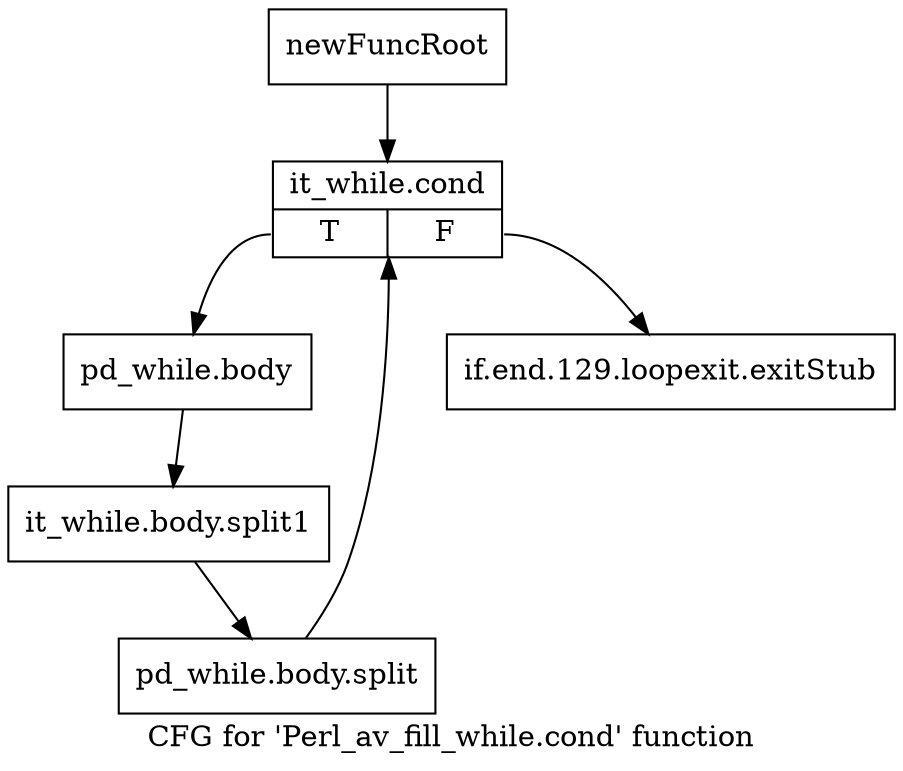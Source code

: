 digraph "CFG for 'Perl_av_fill_while.cond' function" {
	label="CFG for 'Perl_av_fill_while.cond' function";

	Node0x4aa9c90 [shape=record,label="{newFuncRoot}"];
	Node0x4aa9c90 -> Node0x4aa9d30;
	Node0x4aa9ce0 [shape=record,label="{if.end.129.loopexit.exitStub}"];
	Node0x4aa9d30 [shape=record,label="{it_while.cond|{<s0>T|<s1>F}}"];
	Node0x4aa9d30:s0 -> Node0x4aa9d80;
	Node0x4aa9d30:s1 -> Node0x4aa9ce0;
	Node0x4aa9d80 [shape=record,label="{pd_while.body}"];
	Node0x4aa9d80 -> Node0x641ae20;
	Node0x641ae20 [shape=record,label="{it_while.body.split1}"];
	Node0x641ae20 -> Node0x69e1bc0;
	Node0x69e1bc0 [shape=record,label="{pd_while.body.split}"];
	Node0x69e1bc0 -> Node0x4aa9d30;
}
